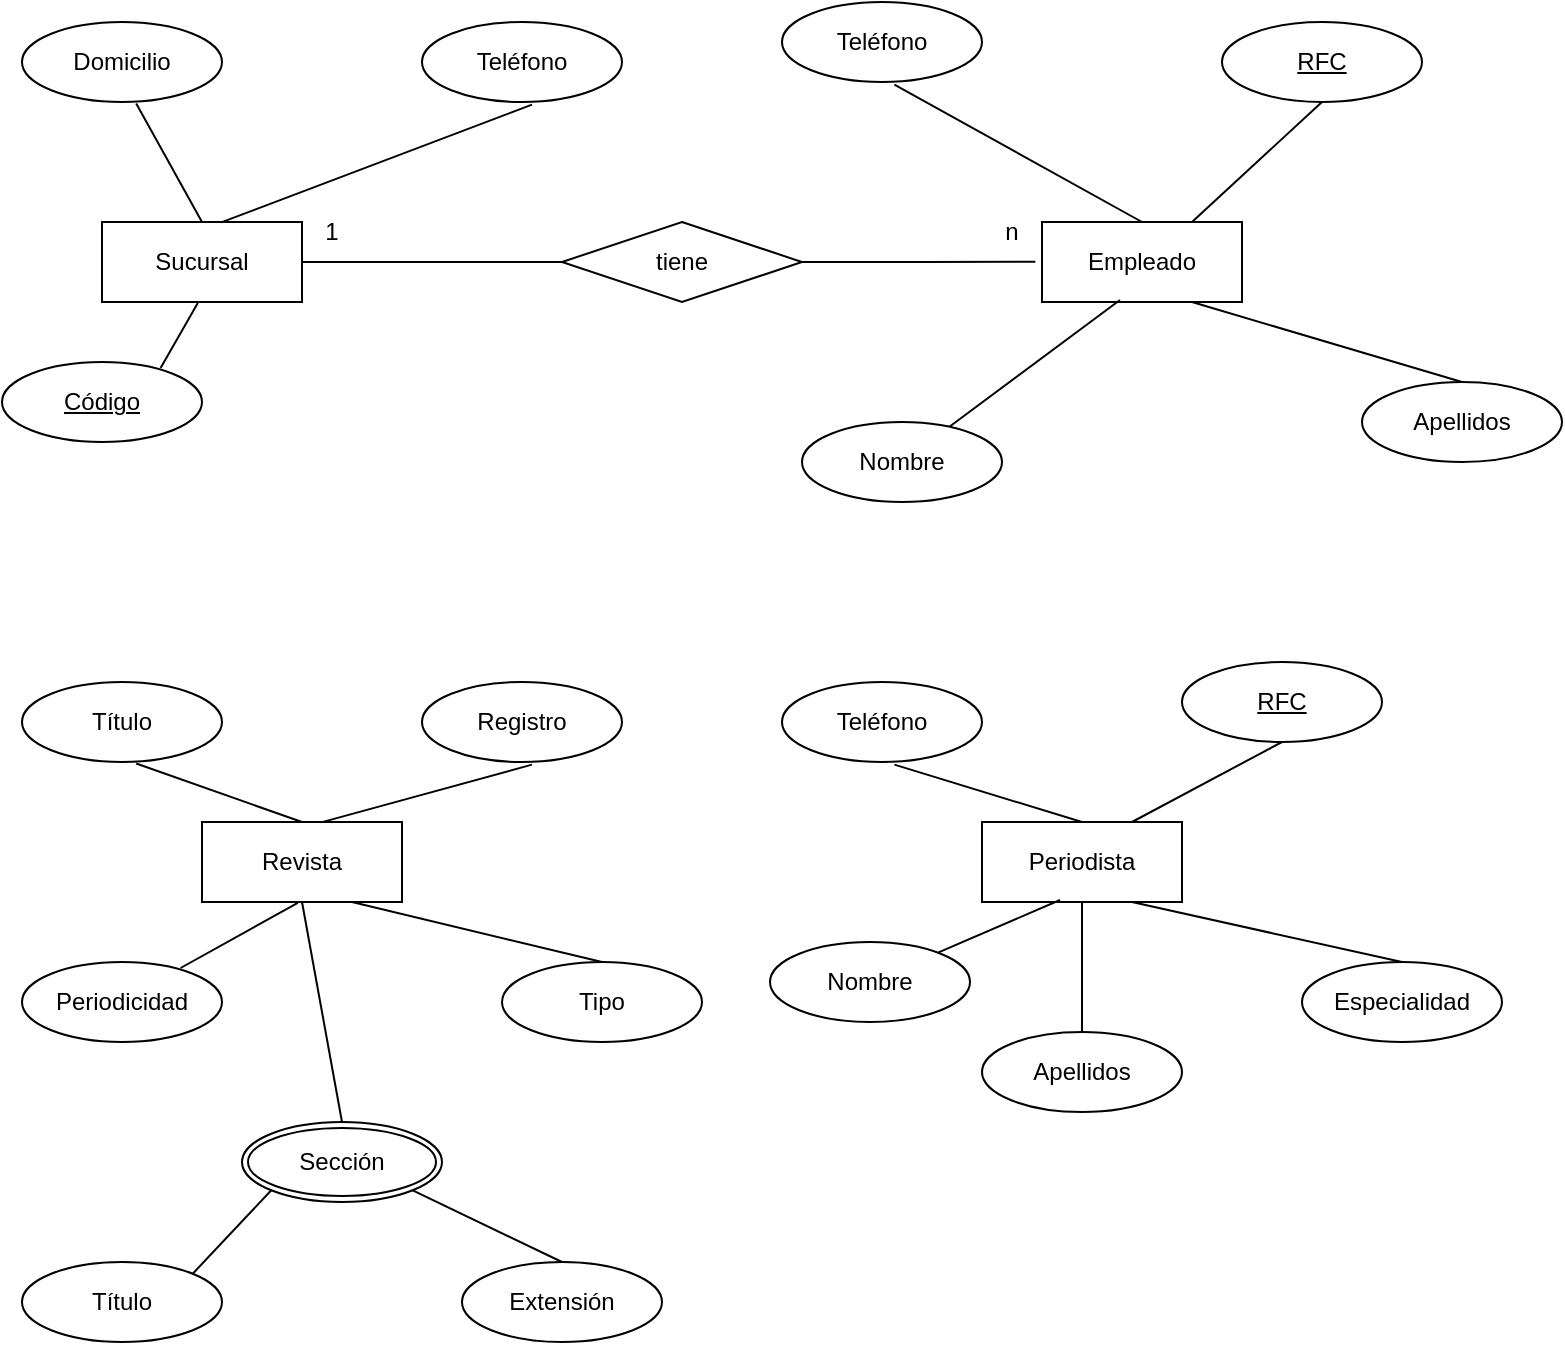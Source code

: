 <mxfile version="26.0.16">
  <diagram name="Page-1" id="3CxdXZepgtqKO2H4u3WF">
    <mxGraphModel dx="1886" dy="888" grid="1" gridSize="10" guides="1" tooltips="1" connect="1" arrows="1" fold="1" page="1" pageScale="1" pageWidth="827" pageHeight="1169" math="0" shadow="0">
      <root>
        <mxCell id="0" />
        <mxCell id="1" parent="0" />
        <mxCell id="PwV532X_r57-wSdGwAtm-1" value="Sucursal" style="whiteSpace=wrap;html=1;align=center;" parent="1" vertex="1">
          <mxGeometry x="80" y="160" width="100" height="40" as="geometry" />
        </mxCell>
        <mxCell id="PwV532X_r57-wSdGwAtm-2" value="&lt;u&gt;Código&lt;/u&gt;" style="ellipse;whiteSpace=wrap;html=1;align=center;" parent="1" vertex="1">
          <mxGeometry x="30" y="230" width="100" height="40" as="geometry" />
        </mxCell>
        <mxCell id="PwV532X_r57-wSdGwAtm-5" value="&lt;div&gt;Domicilio&lt;/div&gt;" style="ellipse;whiteSpace=wrap;html=1;align=center;" parent="1" vertex="1">
          <mxGeometry x="40" y="60" width="100" height="40" as="geometry" />
        </mxCell>
        <mxCell id="PwV532X_r57-wSdGwAtm-6" value="&lt;div&gt;Teléfono&lt;/div&gt;" style="ellipse;whiteSpace=wrap;html=1;align=center;" parent="1" vertex="1">
          <mxGeometry x="240" y="60" width="100" height="40" as="geometry" />
        </mxCell>
        <mxCell id="PwV532X_r57-wSdGwAtm-11" value="Empleado" style="whiteSpace=wrap;html=1;align=center;" parent="1" vertex="1">
          <mxGeometry x="550" y="160" width="100" height="40" as="geometry" />
        </mxCell>
        <mxCell id="PwV532X_r57-wSdGwAtm-16" value="&lt;span style=&quot;&quot;&gt;Nombre&lt;/span&gt;" style="ellipse;whiteSpace=wrap;html=1;align=center;fontStyle=0" parent="1" vertex="1">
          <mxGeometry x="430" y="260" width="100" height="40" as="geometry" />
        </mxCell>
        <mxCell id="PwV532X_r57-wSdGwAtm-17" value="Apellidos" style="ellipse;whiteSpace=wrap;html=1;align=center;" parent="1" vertex="1">
          <mxGeometry x="710" y="240" width="100" height="40" as="geometry" />
        </mxCell>
        <mxCell id="PwV532X_r57-wSdGwAtm-18" value="RFC" style="ellipse;whiteSpace=wrap;html=1;align=center;fontStyle=4" parent="1" vertex="1">
          <mxGeometry x="640" y="60" width="100" height="40" as="geometry" />
        </mxCell>
        <mxCell id="PwV532X_r57-wSdGwAtm-19" value="Teléfono" style="ellipse;whiteSpace=wrap;html=1;align=center;" parent="1" vertex="1">
          <mxGeometry x="420" y="50" width="100" height="40" as="geometry" />
        </mxCell>
        <mxCell id="dbhEDZ5cQSQW2Fh1GicU-1" value="" style="endArrow=none;html=1;rounded=0;entryX=0.39;entryY=0.975;entryDx=0;entryDy=0;entryPerimeter=0;" parent="1" source="PwV532X_r57-wSdGwAtm-16" target="PwV532X_r57-wSdGwAtm-11" edge="1">
          <mxGeometry width="50" height="50" relative="1" as="geometry">
            <mxPoint x="390" y="460" as="sourcePoint" />
            <mxPoint x="440" y="410" as="targetPoint" />
          </mxGeometry>
        </mxCell>
        <mxCell id="dbhEDZ5cQSQW2Fh1GicU-2" value="" style="endArrow=none;html=1;rounded=0;exitX=0.793;exitY=0.075;exitDx=0;exitDy=0;exitPerimeter=0;entryX=0.479;entryY=1.011;entryDx=0;entryDy=0;entryPerimeter=0;" parent="1" source="PwV532X_r57-wSdGwAtm-2" target="PwV532X_r57-wSdGwAtm-1" edge="1">
          <mxGeometry width="50" height="50" relative="1" as="geometry">
            <mxPoint x="370" y="360" as="sourcePoint" />
            <mxPoint x="420" y="310" as="targetPoint" />
          </mxGeometry>
        </mxCell>
        <mxCell id="dbhEDZ5cQSQW2Fh1GicU-3" value="" style="endArrow=none;html=1;rounded=0;exitX=0.571;exitY=1.019;exitDx=0;exitDy=0;exitPerimeter=0;entryX=0.5;entryY=0;entryDx=0;entryDy=0;" parent="1" source="PwV532X_r57-wSdGwAtm-5" target="PwV532X_r57-wSdGwAtm-1" edge="1">
          <mxGeometry width="50" height="50" relative="1" as="geometry">
            <mxPoint x="370" y="360" as="sourcePoint" />
            <mxPoint x="420" y="310" as="targetPoint" />
          </mxGeometry>
        </mxCell>
        <mxCell id="dbhEDZ5cQSQW2Fh1GicU-5" value="" style="endArrow=none;html=1;rounded=0;exitX=0.596;exitY=0.005;exitDx=0;exitDy=0;exitPerimeter=0;entryX=0.55;entryY=1.033;entryDx=0;entryDy=0;entryPerimeter=0;" parent="1" source="PwV532X_r57-wSdGwAtm-1" target="PwV532X_r57-wSdGwAtm-6" edge="1">
          <mxGeometry width="50" height="50" relative="1" as="geometry">
            <mxPoint x="230" y="180" as="sourcePoint" />
            <mxPoint x="300" y="140" as="targetPoint" />
          </mxGeometry>
        </mxCell>
        <mxCell id="dbhEDZ5cQSQW2Fh1GicU-6" value="Revista" style="whiteSpace=wrap;html=1;align=center;" parent="1" vertex="1">
          <mxGeometry x="130" y="460" width="100" height="40" as="geometry" />
        </mxCell>
        <mxCell id="dbhEDZ5cQSQW2Fh1GicU-7" value="Periodicidad" style="ellipse;whiteSpace=wrap;html=1;align=center;" parent="1" vertex="1">
          <mxGeometry x="40" y="530" width="100" height="40" as="geometry" />
        </mxCell>
        <mxCell id="dbhEDZ5cQSQW2Fh1GicU-8" value="&lt;div&gt;Título&lt;/div&gt;" style="ellipse;whiteSpace=wrap;html=1;align=center;" parent="1" vertex="1">
          <mxGeometry x="40" y="390" width="100" height="40" as="geometry" />
        </mxCell>
        <mxCell id="dbhEDZ5cQSQW2Fh1GicU-9" value="&lt;div&gt;Registro&lt;/div&gt;" style="ellipse;whiteSpace=wrap;html=1;align=center;" parent="1" vertex="1">
          <mxGeometry x="240" y="390" width="100" height="40" as="geometry" />
        </mxCell>
        <mxCell id="dbhEDZ5cQSQW2Fh1GicU-10" value="" style="endArrow=none;html=1;rounded=0;exitX=0.793;exitY=0.075;exitDx=0;exitDy=0;exitPerimeter=0;entryX=0.479;entryY=1.011;entryDx=0;entryDy=0;entryPerimeter=0;" parent="1" source="dbhEDZ5cQSQW2Fh1GicU-7" target="dbhEDZ5cQSQW2Fh1GicU-6" edge="1">
          <mxGeometry width="50" height="50" relative="1" as="geometry">
            <mxPoint x="370" y="690" as="sourcePoint" />
            <mxPoint x="420" y="640" as="targetPoint" />
          </mxGeometry>
        </mxCell>
        <mxCell id="dbhEDZ5cQSQW2Fh1GicU-11" value="" style="endArrow=none;html=1;rounded=0;exitX=0.571;exitY=1.019;exitDx=0;exitDy=0;exitPerimeter=0;entryX=0.5;entryY=0;entryDx=0;entryDy=0;" parent="1" source="dbhEDZ5cQSQW2Fh1GicU-8" target="dbhEDZ5cQSQW2Fh1GicU-6" edge="1">
          <mxGeometry width="50" height="50" relative="1" as="geometry">
            <mxPoint x="370" y="690" as="sourcePoint" />
            <mxPoint x="420" y="640" as="targetPoint" />
          </mxGeometry>
        </mxCell>
        <mxCell id="dbhEDZ5cQSQW2Fh1GicU-12" value="" style="endArrow=none;html=1;rounded=0;exitX=0.596;exitY=0.005;exitDx=0;exitDy=0;exitPerimeter=0;entryX=0.55;entryY=1.033;entryDx=0;entryDy=0;entryPerimeter=0;" parent="1" source="dbhEDZ5cQSQW2Fh1GicU-6" target="dbhEDZ5cQSQW2Fh1GicU-9" edge="1">
          <mxGeometry width="50" height="50" relative="1" as="geometry">
            <mxPoint x="230" y="510" as="sourcePoint" />
            <mxPoint x="300" y="470" as="targetPoint" />
          </mxGeometry>
        </mxCell>
        <mxCell id="dbhEDZ5cQSQW2Fh1GicU-13" value="" style="endArrow=none;html=1;rounded=0;entryX=0.562;entryY=1.033;entryDx=0;entryDy=0;entryPerimeter=0;exitX=0.5;exitY=0;exitDx=0;exitDy=0;" parent="1" source="PwV532X_r57-wSdGwAtm-11" target="PwV532X_r57-wSdGwAtm-19" edge="1">
          <mxGeometry width="50" height="50" relative="1" as="geometry">
            <mxPoint x="410" y="280" as="sourcePoint" />
            <mxPoint x="460" y="230" as="targetPoint" />
          </mxGeometry>
        </mxCell>
        <mxCell id="dbhEDZ5cQSQW2Fh1GicU-14" value="" style="endArrow=none;html=1;rounded=0;exitX=0.5;exitY=0;exitDx=0;exitDy=0;entryX=0.75;entryY=1;entryDx=0;entryDy=0;" parent="1" source="PwV532X_r57-wSdGwAtm-17" target="PwV532X_r57-wSdGwAtm-11" edge="1">
          <mxGeometry width="50" height="50" relative="1" as="geometry">
            <mxPoint x="410" y="270" as="sourcePoint" />
            <mxPoint x="460" y="220" as="targetPoint" />
          </mxGeometry>
        </mxCell>
        <mxCell id="dbhEDZ5cQSQW2Fh1GicU-15" value="" style="endArrow=none;html=1;rounded=0;exitX=0.5;exitY=1;exitDx=0;exitDy=0;entryX=0.75;entryY=0;entryDx=0;entryDy=0;" parent="1" source="PwV532X_r57-wSdGwAtm-18" target="PwV532X_r57-wSdGwAtm-11" edge="1">
          <mxGeometry width="50" height="50" relative="1" as="geometry">
            <mxPoint x="410" y="270" as="sourcePoint" />
            <mxPoint x="460" y="220" as="targetPoint" />
          </mxGeometry>
        </mxCell>
        <mxCell id="dbhEDZ5cQSQW2Fh1GicU-16" value="Tipo" style="ellipse;whiteSpace=wrap;html=1;align=center;" parent="1" vertex="1">
          <mxGeometry x="280" y="530" width="100" height="40" as="geometry" />
        </mxCell>
        <mxCell id="dbhEDZ5cQSQW2Fh1GicU-17" value="Sección" style="ellipse;shape=doubleEllipse;margin=3;whiteSpace=wrap;html=1;align=center;" parent="1" vertex="1">
          <mxGeometry x="150" y="610" width="100" height="40" as="geometry" />
        </mxCell>
        <mxCell id="dbhEDZ5cQSQW2Fh1GicU-18" value="Extensión" style="ellipse;whiteSpace=wrap;html=1;align=center;" parent="1" vertex="1">
          <mxGeometry x="260" y="680" width="100" height="40" as="geometry" />
        </mxCell>
        <mxCell id="dbhEDZ5cQSQW2Fh1GicU-19" value="Título" style="ellipse;whiteSpace=wrap;html=1;align=center;" parent="1" vertex="1">
          <mxGeometry x="40" y="680" width="100" height="40" as="geometry" />
        </mxCell>
        <mxCell id="dbhEDZ5cQSQW2Fh1GicU-20" value="" style="endArrow=none;html=1;rounded=0;exitX=0.5;exitY=0;exitDx=0;exitDy=0;entryX=0.75;entryY=1;entryDx=0;entryDy=0;" parent="1" source="dbhEDZ5cQSQW2Fh1GicU-16" target="dbhEDZ5cQSQW2Fh1GicU-6" edge="1">
          <mxGeometry width="50" height="50" relative="1" as="geometry">
            <mxPoint x="320" y="480" as="sourcePoint" />
            <mxPoint x="370" y="430" as="targetPoint" />
          </mxGeometry>
        </mxCell>
        <mxCell id="dbhEDZ5cQSQW2Fh1GicU-21" value="" style="endArrow=none;html=1;rounded=0;exitX=0.5;exitY=1;exitDx=0;exitDy=0;entryX=0.5;entryY=0;entryDx=0;entryDy=0;" parent="1" source="dbhEDZ5cQSQW2Fh1GicU-6" target="dbhEDZ5cQSQW2Fh1GicU-17" edge="1">
          <mxGeometry width="50" height="50" relative="1" as="geometry">
            <mxPoint x="320" y="480" as="sourcePoint" />
            <mxPoint x="370" y="430" as="targetPoint" />
          </mxGeometry>
        </mxCell>
        <mxCell id="dbhEDZ5cQSQW2Fh1GicU-22" value="" style="endArrow=none;html=1;rounded=0;exitX=0.5;exitY=0;exitDx=0;exitDy=0;entryX=1;entryY=1;entryDx=0;entryDy=0;" parent="1" source="dbhEDZ5cQSQW2Fh1GicU-18" target="dbhEDZ5cQSQW2Fh1GicU-17" edge="1">
          <mxGeometry width="50" height="50" relative="1" as="geometry">
            <mxPoint x="320" y="480" as="sourcePoint" />
            <mxPoint x="370" y="430" as="targetPoint" />
          </mxGeometry>
        </mxCell>
        <mxCell id="dbhEDZ5cQSQW2Fh1GicU-23" value="" style="endArrow=none;html=1;rounded=0;exitX=1;exitY=0;exitDx=0;exitDy=0;entryX=0;entryY=1;entryDx=0;entryDy=0;" parent="1" source="dbhEDZ5cQSQW2Fh1GicU-19" target="dbhEDZ5cQSQW2Fh1GicU-17" edge="1">
          <mxGeometry width="50" height="50" relative="1" as="geometry">
            <mxPoint x="320" y="480" as="sourcePoint" />
            <mxPoint x="370" y="430" as="targetPoint" />
          </mxGeometry>
        </mxCell>
        <mxCell id="dbhEDZ5cQSQW2Fh1GicU-24" value="Periodista" style="whiteSpace=wrap;html=1;align=center;" parent="1" vertex="1">
          <mxGeometry x="520" y="460" width="100" height="40" as="geometry" />
        </mxCell>
        <mxCell id="dbhEDZ5cQSQW2Fh1GicU-25" value="&lt;span style=&quot;&quot;&gt;Nombre&lt;/span&gt;" style="ellipse;whiteSpace=wrap;html=1;align=center;fontStyle=0" parent="1" vertex="1">
          <mxGeometry x="414" y="520" width="100" height="40" as="geometry" />
        </mxCell>
        <mxCell id="dbhEDZ5cQSQW2Fh1GicU-26" value="Apellidos" style="ellipse;whiteSpace=wrap;html=1;align=center;" parent="1" vertex="1">
          <mxGeometry x="520" y="565" width="100" height="40" as="geometry" />
        </mxCell>
        <mxCell id="dbhEDZ5cQSQW2Fh1GicU-27" value="RFC" style="ellipse;whiteSpace=wrap;html=1;align=center;fontStyle=4" parent="1" vertex="1">
          <mxGeometry x="620" y="380" width="100" height="40" as="geometry" />
        </mxCell>
        <mxCell id="dbhEDZ5cQSQW2Fh1GicU-28" value="Teléfono" style="ellipse;whiteSpace=wrap;html=1;align=center;" parent="1" vertex="1">
          <mxGeometry x="420" y="390" width="100" height="40" as="geometry" />
        </mxCell>
        <mxCell id="dbhEDZ5cQSQW2Fh1GicU-29" value="" style="endArrow=none;html=1;rounded=0;entryX=0.39;entryY=0.975;entryDx=0;entryDy=0;entryPerimeter=0;" parent="1" source="dbhEDZ5cQSQW2Fh1GicU-25" target="dbhEDZ5cQSQW2Fh1GicU-24" edge="1">
          <mxGeometry width="50" height="50" relative="1" as="geometry">
            <mxPoint x="390" y="790" as="sourcePoint" />
            <mxPoint x="440" y="740" as="targetPoint" />
          </mxGeometry>
        </mxCell>
        <mxCell id="dbhEDZ5cQSQW2Fh1GicU-30" value="" style="endArrow=none;html=1;rounded=0;entryX=0.562;entryY=1.033;entryDx=0;entryDy=0;entryPerimeter=0;exitX=0.5;exitY=0;exitDx=0;exitDy=0;" parent="1" source="dbhEDZ5cQSQW2Fh1GicU-24" target="dbhEDZ5cQSQW2Fh1GicU-28" edge="1">
          <mxGeometry width="50" height="50" relative="1" as="geometry">
            <mxPoint x="410" y="610" as="sourcePoint" />
            <mxPoint x="460" y="560" as="targetPoint" />
          </mxGeometry>
        </mxCell>
        <mxCell id="dbhEDZ5cQSQW2Fh1GicU-31" value="" style="endArrow=none;html=1;rounded=0;exitX=0.5;exitY=0;exitDx=0;exitDy=0;entryX=0.5;entryY=1;entryDx=0;entryDy=0;" parent="1" source="dbhEDZ5cQSQW2Fh1GicU-26" target="dbhEDZ5cQSQW2Fh1GicU-24" edge="1">
          <mxGeometry width="50" height="50" relative="1" as="geometry">
            <mxPoint x="410" y="600" as="sourcePoint" />
            <mxPoint x="460" y="550" as="targetPoint" />
          </mxGeometry>
        </mxCell>
        <mxCell id="dbhEDZ5cQSQW2Fh1GicU-32" value="" style="endArrow=none;html=1;rounded=0;exitX=0.5;exitY=1;exitDx=0;exitDy=0;entryX=0.75;entryY=0;entryDx=0;entryDy=0;" parent="1" source="dbhEDZ5cQSQW2Fh1GicU-27" target="dbhEDZ5cQSQW2Fh1GicU-24" edge="1">
          <mxGeometry width="50" height="50" relative="1" as="geometry">
            <mxPoint x="410" y="600" as="sourcePoint" />
            <mxPoint x="460" y="550" as="targetPoint" />
          </mxGeometry>
        </mxCell>
        <mxCell id="dbhEDZ5cQSQW2Fh1GicU-33" value="Especialidad" style="ellipse;whiteSpace=wrap;html=1;align=center;" parent="1" vertex="1">
          <mxGeometry x="680" y="530" width="100" height="40" as="geometry" />
        </mxCell>
        <mxCell id="dbhEDZ5cQSQW2Fh1GicU-34" value="" style="endArrow=none;html=1;rounded=0;entryX=0.75;entryY=1;entryDx=0;entryDy=0;exitX=0.5;exitY=0;exitDx=0;exitDy=0;" parent="1" source="dbhEDZ5cQSQW2Fh1GicU-33" target="dbhEDZ5cQSQW2Fh1GicU-24" edge="1">
          <mxGeometry width="50" height="50" relative="1" as="geometry">
            <mxPoint x="480" y="550" as="sourcePoint" />
            <mxPoint x="530" y="500" as="targetPoint" />
          </mxGeometry>
        </mxCell>
        <mxCell id="4YYRxvI-BfdaA--UJYos-3" style="edgeStyle=orthogonalEdgeStyle;rounded=0;orthogonalLoop=1;jettySize=auto;html=1;entryX=1;entryY=0.5;entryDx=0;entryDy=0;endArrow=none;startFill=0;" edge="1" parent="1" source="4YYRxvI-BfdaA--UJYos-1" target="PwV532X_r57-wSdGwAtm-1">
          <mxGeometry relative="1" as="geometry" />
        </mxCell>
        <mxCell id="4YYRxvI-BfdaA--UJYos-1" value="tiene" style="rhombus;whiteSpace=wrap;html=1;" vertex="1" parent="1">
          <mxGeometry x="310" y="160" width="120" height="40" as="geometry" />
        </mxCell>
        <mxCell id="4YYRxvI-BfdaA--UJYos-4" style="edgeStyle=orthogonalEdgeStyle;rounded=0;orthogonalLoop=1;jettySize=auto;html=1;entryX=-0.033;entryY=0.496;entryDx=0;entryDy=0;entryPerimeter=0;endArrow=none;startFill=0;" edge="1" parent="1" source="4YYRxvI-BfdaA--UJYos-1" target="PwV532X_r57-wSdGwAtm-11">
          <mxGeometry relative="1" as="geometry" />
        </mxCell>
        <mxCell id="4YYRxvI-BfdaA--UJYos-5" value="1" style="text;html=1;align=center;verticalAlign=middle;whiteSpace=wrap;rounded=0;" vertex="1" parent="1">
          <mxGeometry x="180" y="150" width="30" height="30" as="geometry" />
        </mxCell>
        <mxCell id="4YYRxvI-BfdaA--UJYos-6" value="n" style="text;html=1;align=center;verticalAlign=middle;whiteSpace=wrap;rounded=0;" vertex="1" parent="1">
          <mxGeometry x="520" y="150" width="30" height="30" as="geometry" />
        </mxCell>
      </root>
    </mxGraphModel>
  </diagram>
</mxfile>
